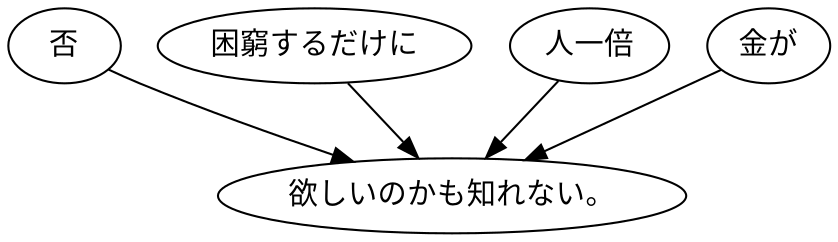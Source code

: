 digraph graph3141 {
	node0 [label="否"];
	node1 [label="困窮するだけに"];
	node2 [label="人一倍"];
	node3 [label="金が"];
	node4 [label="欲しいのかも知れない。"];
	node0 -> node4;
	node1 -> node4;
	node2 -> node4;
	node3 -> node4;
}
